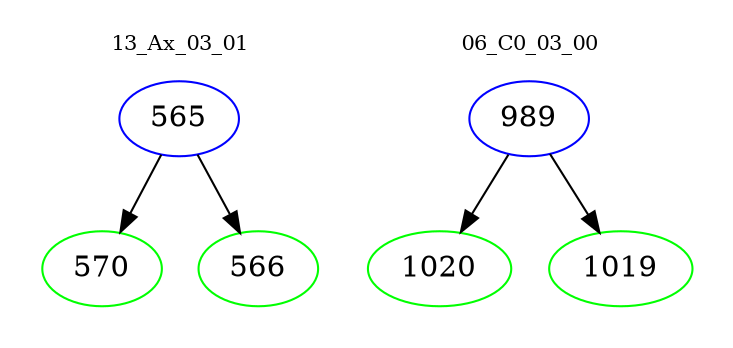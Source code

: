 digraph{
subgraph cluster_0 {
color = white
label = "13_Ax_03_01";
fontsize=10;
T0_565 [label="565", color="blue"]
T0_565 -> T0_570 [color="black"]
T0_570 [label="570", color="green"]
T0_565 -> T0_566 [color="black"]
T0_566 [label="566", color="green"]
}
subgraph cluster_1 {
color = white
label = "06_C0_03_00";
fontsize=10;
T1_989 [label="989", color="blue"]
T1_989 -> T1_1020 [color="black"]
T1_1020 [label="1020", color="green"]
T1_989 -> T1_1019 [color="black"]
T1_1019 [label="1019", color="green"]
}
}
